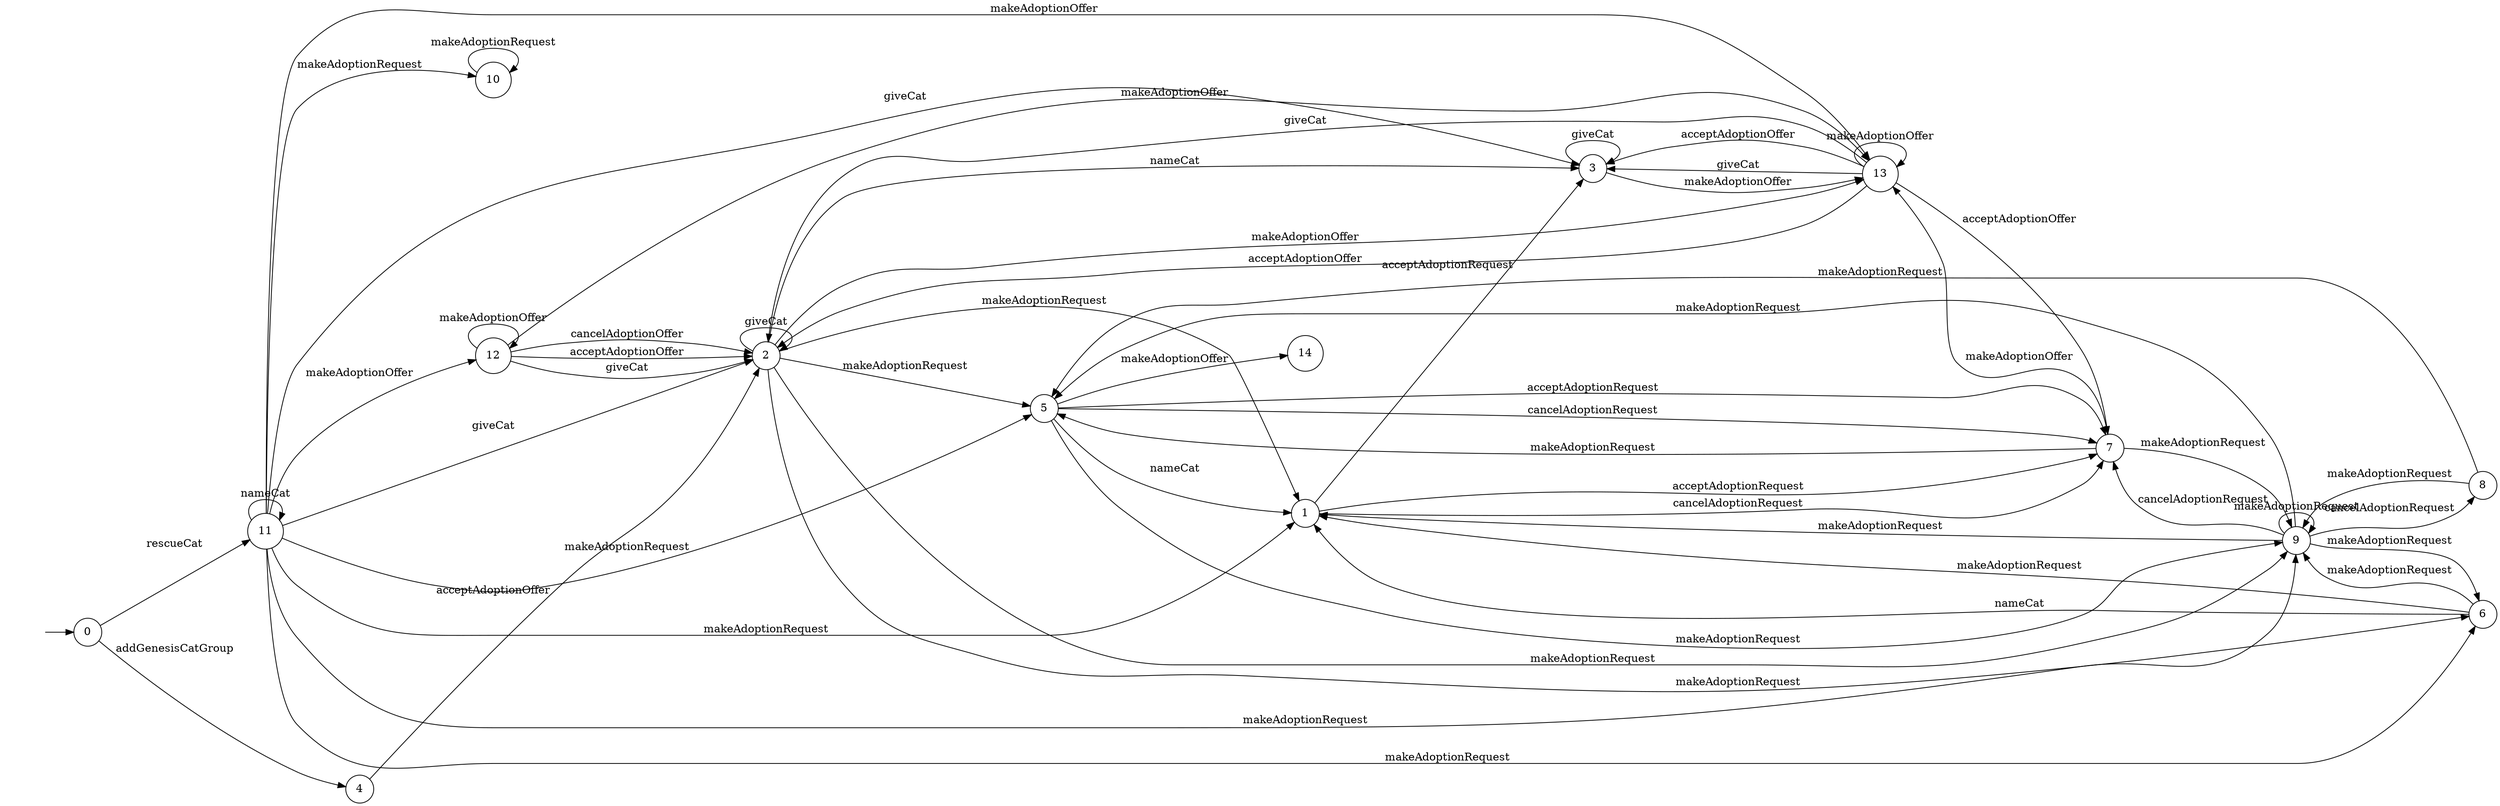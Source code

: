 digraph "Dapp-Automata-data/result/model-fix/0x60cd862c9c687a9de49aecdc3a99b74a4fc54ab6/MoonCatRescue/FSM-13" {
	graph [rankdir=LR]
	"" [label="" shape=plaintext]
	4 [label=4 shape=circle]
	5 [label=5 shape=circle]
	10 [label=10 shape=circle]
	1 [label=1 shape=circle]
	0 [label=0 shape=circle]
	6 [label=6 shape=circle]
	14 [label=14 shape=circle]
	3 [label=3 shape=circle]
	12 [label=12 shape=circle]
	8 [label=8 shape=circle]
	2 [label=2 shape=circle]
	9 [label=9 shape=circle]
	11 [label=11 shape=circle]
	13 [label=13 shape=circle]
	7 [label=7 shape=circle]
	"" -> 0 [label=""]
	0 -> 11 [label=rescueCat]
	0 -> 4 [label=addGenesisCatGroup]
	4 -> 2 [label=acceptAdoptionOffer]
	7 -> 13 [label=makeAdoptionOffer]
	7 -> 9 [label=makeAdoptionRequest]
	7 -> 5 [label=makeAdoptionRequest]
	10 -> 10 [label=makeAdoptionRequest]
	9 -> 6 [label=makeAdoptionRequest]
	9 -> 5 [label=makeAdoptionRequest]
	9 -> 9 [label=makeAdoptionRequest]
	9 -> 1 [label=makeAdoptionRequest]
	9 -> 8 [label=cancelAdoptionRequest]
	9 -> 7 [label=cancelAdoptionRequest]
	8 -> 9 [label=makeAdoptionRequest]
	8 -> 5 [label=makeAdoptionRequest]
	6 -> 1 [label=nameCat]
	6 -> 9 [label=makeAdoptionRequest]
	6 -> 1 [label=makeAdoptionRequest]
	5 -> 1 [label=nameCat]
	5 -> 14 [label=makeAdoptionOffer]
	5 -> 9 [label=makeAdoptionRequest]
	5 -> 7 [label=acceptAdoptionRequest]
	5 -> 7 [label=cancelAdoptionRequest]
	13 -> 13 [label=makeAdoptionOffer]
	13 -> 3 [label=acceptAdoptionOffer]
	13 -> 7 [label=acceptAdoptionOffer]
	13 -> 2 [label=acceptAdoptionOffer]
	13 -> 3 [label=giveCat]
	13 -> 2 [label=giveCat]
	12 -> 13 [label=makeAdoptionOffer]
	12 -> 12 [label=makeAdoptionOffer]
	12 -> 2 [label=cancelAdoptionOffer]
	12 -> 2 [label=acceptAdoptionOffer]
	12 -> 2 [label=giveCat]
	1 -> 3 [label=acceptAdoptionRequest]
	1 -> 7 [label=acceptAdoptionRequest]
	1 -> 7 [label=cancelAdoptionRequest]
	3 -> 13 [label=makeAdoptionOffer]
	3 -> 3 [label=giveCat]
	2 -> 3 [label=nameCat]
	2 -> 13 [label=makeAdoptionOffer]
	2 -> 2 [label=giveCat]
	2 -> 6 [label=makeAdoptionRequest]
	2 -> 5 [label=makeAdoptionRequest]
	2 -> 9 [label=makeAdoptionRequest]
	2 -> 1 [label=makeAdoptionRequest]
	11 -> 11 [label=nameCat]
	11 -> 13 [label=makeAdoptionOffer]
	11 -> 12 [label=makeAdoptionOffer]
	11 -> 3 [label=giveCat]
	11 -> 2 [label=giveCat]
	11 -> 5 [label=makeAdoptionRequest]
	11 -> 10 [label=makeAdoptionRequest]
	11 -> 1 [label=makeAdoptionRequest]
	11 -> 6 [label=makeAdoptionRequest]
	11 -> 9 [label=makeAdoptionRequest]
}
